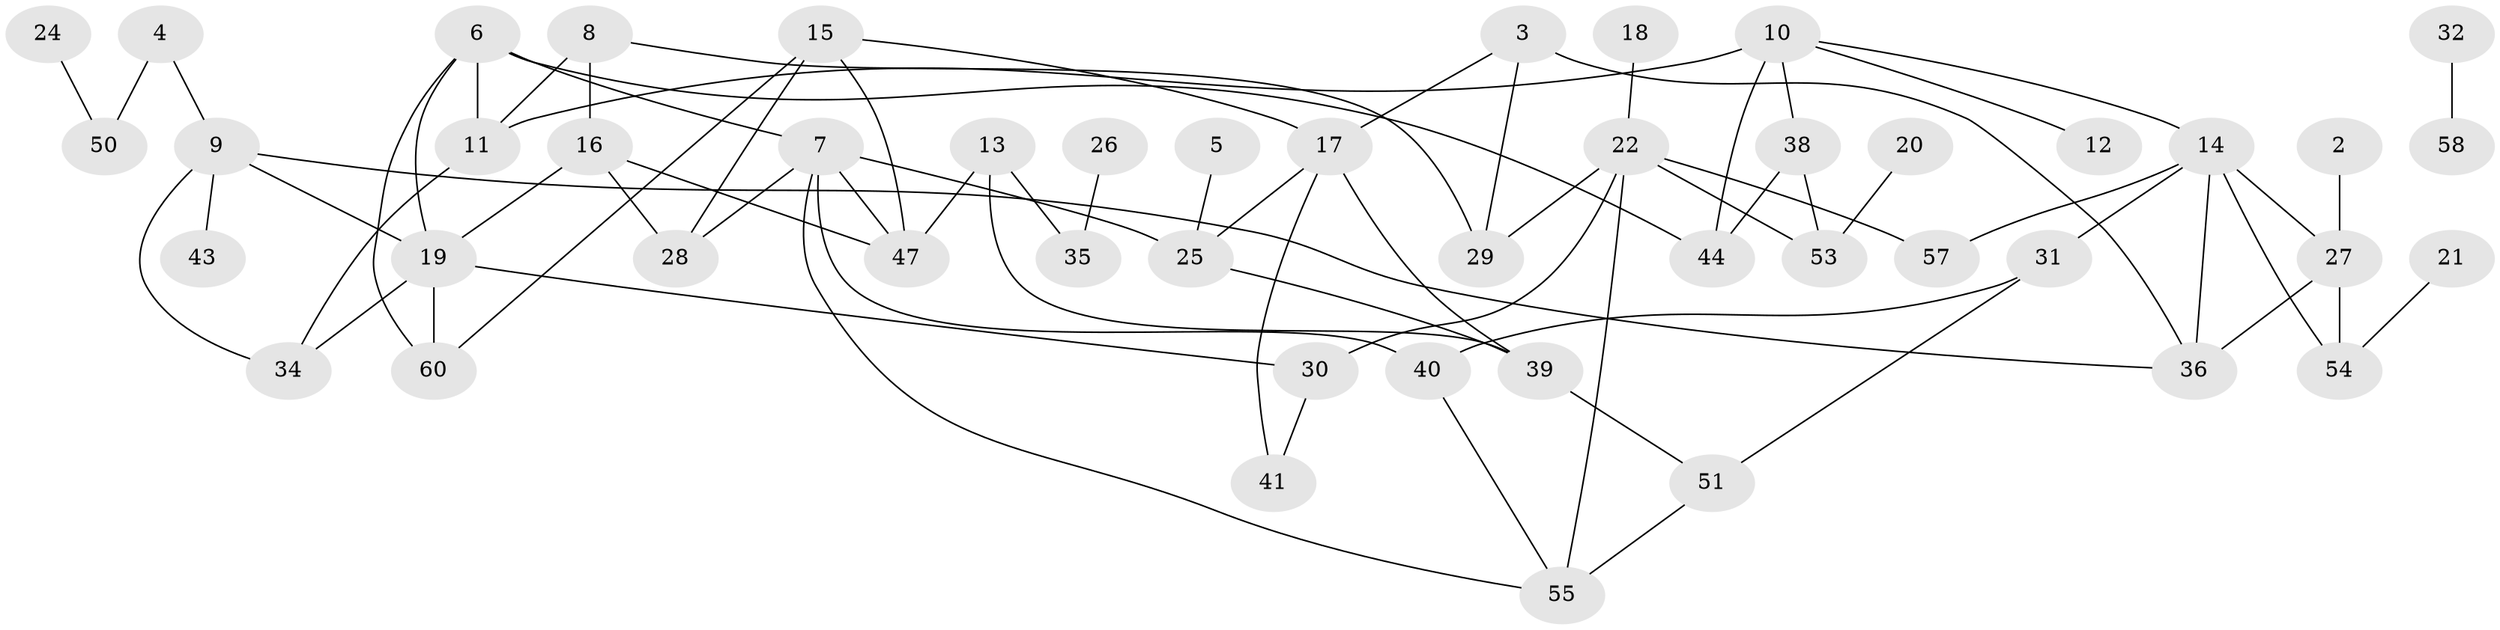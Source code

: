 // original degree distribution, {0: 0.10743801652892562, 1: 0.21487603305785125, 3: 0.18181818181818182, 7: 0.008264462809917356, 4: 0.1322314049586777, 2: 0.2892561983471074, 5: 0.04132231404958678, 6: 0.024793388429752067}
// Generated by graph-tools (version 1.1) at 2025/33/03/09/25 02:33:25]
// undirected, 48 vertices, 73 edges
graph export_dot {
graph [start="1"]
  node [color=gray90,style=filled];
  2;
  3;
  4;
  5;
  6;
  7;
  8;
  9;
  10;
  11;
  12;
  13;
  14;
  15;
  16;
  17;
  18;
  19;
  20;
  21;
  22;
  24;
  25;
  26;
  27;
  28;
  29;
  30;
  31;
  32;
  34;
  35;
  36;
  38;
  39;
  40;
  41;
  43;
  44;
  47;
  50;
  51;
  53;
  54;
  55;
  57;
  58;
  60;
  2 -- 27 [weight=1.0];
  3 -- 17 [weight=1.0];
  3 -- 29 [weight=1.0];
  3 -- 36 [weight=1.0];
  4 -- 9 [weight=1.0];
  4 -- 50 [weight=2.0];
  5 -- 25 [weight=3.0];
  6 -- 7 [weight=1.0];
  6 -- 11 [weight=1.0];
  6 -- 19 [weight=1.0];
  6 -- 44 [weight=1.0];
  6 -- 60 [weight=1.0];
  7 -- 25 [weight=1.0];
  7 -- 28 [weight=1.0];
  7 -- 40 [weight=1.0];
  7 -- 47 [weight=1.0];
  7 -- 55 [weight=1.0];
  8 -- 11 [weight=1.0];
  8 -- 16 [weight=1.0];
  8 -- 29 [weight=1.0];
  9 -- 19 [weight=1.0];
  9 -- 34 [weight=1.0];
  9 -- 36 [weight=1.0];
  9 -- 43 [weight=1.0];
  10 -- 11 [weight=2.0];
  10 -- 12 [weight=1.0];
  10 -- 14 [weight=1.0];
  10 -- 38 [weight=1.0];
  10 -- 44 [weight=1.0];
  11 -- 34 [weight=1.0];
  13 -- 35 [weight=1.0];
  13 -- 39 [weight=1.0];
  13 -- 47 [weight=2.0];
  14 -- 27 [weight=2.0];
  14 -- 31 [weight=1.0];
  14 -- 36 [weight=2.0];
  14 -- 54 [weight=1.0];
  14 -- 57 [weight=1.0];
  15 -- 17 [weight=1.0];
  15 -- 28 [weight=1.0];
  15 -- 47 [weight=1.0];
  15 -- 60 [weight=1.0];
  16 -- 19 [weight=1.0];
  16 -- 28 [weight=1.0];
  16 -- 47 [weight=3.0];
  17 -- 25 [weight=1.0];
  17 -- 39 [weight=1.0];
  17 -- 41 [weight=1.0];
  18 -- 22 [weight=1.0];
  19 -- 30 [weight=1.0];
  19 -- 34 [weight=1.0];
  19 -- 60 [weight=1.0];
  20 -- 53 [weight=1.0];
  21 -- 54 [weight=1.0];
  22 -- 29 [weight=1.0];
  22 -- 30 [weight=1.0];
  22 -- 53 [weight=1.0];
  22 -- 55 [weight=1.0];
  22 -- 57 [weight=1.0];
  24 -- 50 [weight=1.0];
  25 -- 39 [weight=1.0];
  26 -- 35 [weight=1.0];
  27 -- 36 [weight=1.0];
  27 -- 54 [weight=1.0];
  30 -- 41 [weight=1.0];
  31 -- 40 [weight=1.0];
  31 -- 51 [weight=1.0];
  32 -- 58 [weight=1.0];
  38 -- 44 [weight=1.0];
  38 -- 53 [weight=1.0];
  39 -- 51 [weight=1.0];
  40 -- 55 [weight=1.0];
  51 -- 55 [weight=1.0];
}
